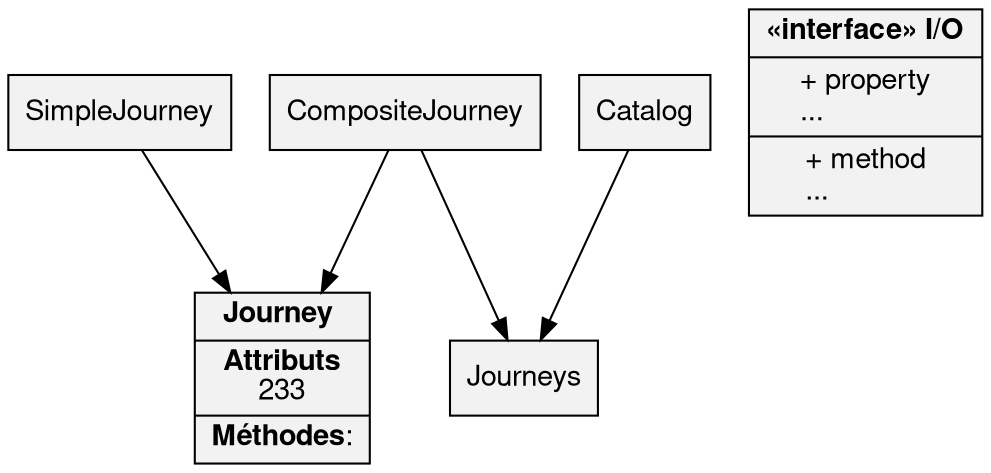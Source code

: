 digraph graphname {
    
	node [
		fontname="Helvetica,Arial,sans-serif"
		shape=record
		style=filled
		fillcolor=gray95
	]
    
    Journey [label = <{<b>Journey</b>  |<b>Attributs</b><br/>233|<b>Méthodes</b>:}>;];
    SimpleJourney;
    CompositeJourney; 
    Journeys;
    Catalog;
    
    Catalog -> Journeys;
    CompositeJourney -> Journeys;
    CompositeJourney -> Journey;
    SimpleJourney -> Journey;
    
    Interface1[label = <{<b>«interface» I/O</b> | + property<br align="left"/>...<br align="left"/>|+ method<br align="left"/>...<br align="left"/>}>]
}